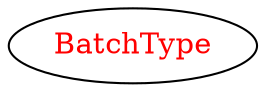 digraph dependencyGraph {
 concentrate=true;
 ranksep="2.0";
 rankdir="LR"; 
 splines="ortho";
"BatchType" [fontcolor="red"];
}